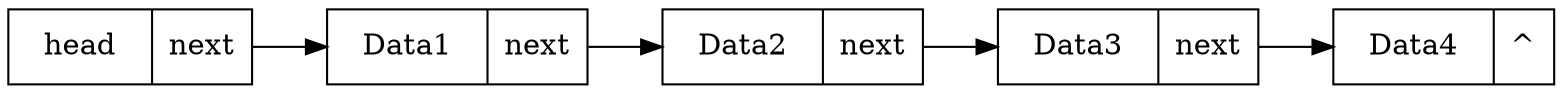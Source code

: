 digraph LinkedList{
    node [shape = record]
    rankdir = LR;
    head  [label="{&nbsp; head &nbsp; |next}"]
    node1 [label=" {&nbsp; Data1 &nbsp;| next}"];
    node2 [label=" {&nbsp; Data2 &nbsp;| next}"];
    node3 [label=" {&nbsp; Data3 &nbsp;| next}"];
    node4 [label=" {&nbsp; Data4 &nbsp;| ^ }"];
    head->node1->node2->node3->node4;
}